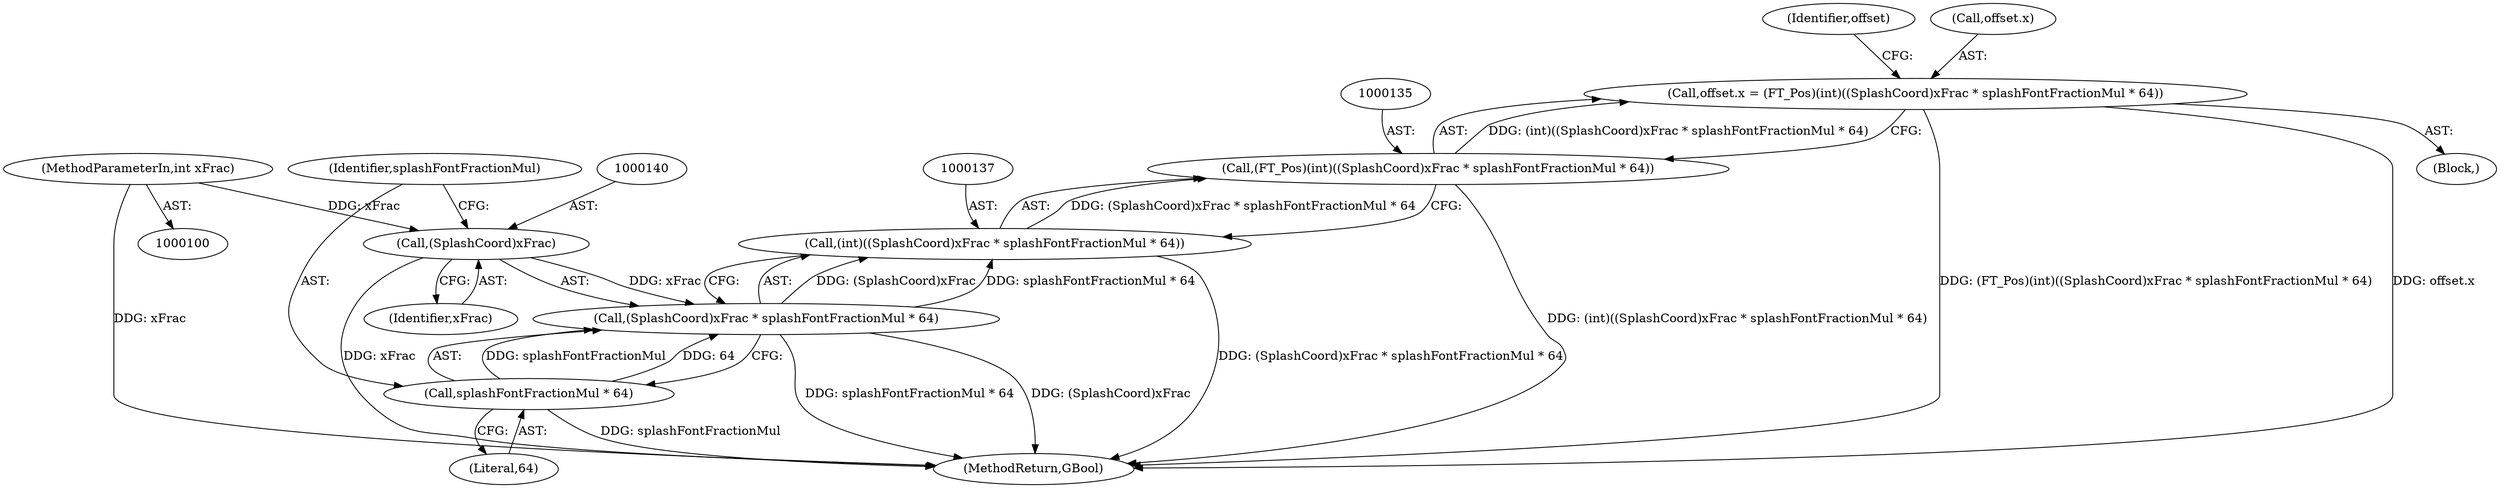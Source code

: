digraph "0_poppler_9cf2325fb22f812b31858e519411f57747d39bd8_3@integer" {
"1000130" [label="(Call,offset.x = (FT_Pos)(int)((SplashCoord)xFrac * splashFontFractionMul * 64))"];
"1000134" [label="(Call,(FT_Pos)(int)((SplashCoord)xFrac * splashFontFractionMul * 64))"];
"1000136" [label="(Call,(int)((SplashCoord)xFrac * splashFontFractionMul * 64))"];
"1000138" [label="(Call,(SplashCoord)xFrac * splashFontFractionMul * 64)"];
"1000139" [label="(Call,(SplashCoord)xFrac)"];
"1000102" [label="(MethodParameterIn,int xFrac)"];
"1000142" [label="(Call,splashFontFractionMul * 64)"];
"1000134" [label="(Call,(FT_Pos)(int)((SplashCoord)xFrac * splashFontFractionMul * 64))"];
"1000130" [label="(Call,offset.x = (FT_Pos)(int)((SplashCoord)xFrac * splashFontFractionMul * 64))"];
"1000147" [label="(Identifier,offset)"];
"1000131" [label="(Call,offset.x)"];
"1000440" [label="(MethodReturn,GBool)"];
"1000138" [label="(Call,(SplashCoord)xFrac * splashFontFractionMul * 64)"];
"1000109" [label="(Block,)"];
"1000136" [label="(Call,(int)((SplashCoord)xFrac * splashFontFractionMul * 64))"];
"1000139" [label="(Call,(SplashCoord)xFrac)"];
"1000102" [label="(MethodParameterIn,int xFrac)"];
"1000141" [label="(Identifier,xFrac)"];
"1000143" [label="(Identifier,splashFontFractionMul)"];
"1000144" [label="(Literal,64)"];
"1000142" [label="(Call,splashFontFractionMul * 64)"];
"1000130" -> "1000109"  [label="AST: "];
"1000130" -> "1000134"  [label="CFG: "];
"1000131" -> "1000130"  [label="AST: "];
"1000134" -> "1000130"  [label="AST: "];
"1000147" -> "1000130"  [label="CFG: "];
"1000130" -> "1000440"  [label="DDG: (FT_Pos)(int)((SplashCoord)xFrac * splashFontFractionMul * 64)"];
"1000130" -> "1000440"  [label="DDG: offset.x"];
"1000134" -> "1000130"  [label="DDG: (int)((SplashCoord)xFrac * splashFontFractionMul * 64)"];
"1000134" -> "1000136"  [label="CFG: "];
"1000135" -> "1000134"  [label="AST: "];
"1000136" -> "1000134"  [label="AST: "];
"1000134" -> "1000440"  [label="DDG: (int)((SplashCoord)xFrac * splashFontFractionMul * 64)"];
"1000136" -> "1000134"  [label="DDG: (SplashCoord)xFrac * splashFontFractionMul * 64"];
"1000136" -> "1000138"  [label="CFG: "];
"1000137" -> "1000136"  [label="AST: "];
"1000138" -> "1000136"  [label="AST: "];
"1000136" -> "1000440"  [label="DDG: (SplashCoord)xFrac * splashFontFractionMul * 64"];
"1000138" -> "1000136"  [label="DDG: (SplashCoord)xFrac"];
"1000138" -> "1000136"  [label="DDG: splashFontFractionMul * 64"];
"1000138" -> "1000142"  [label="CFG: "];
"1000139" -> "1000138"  [label="AST: "];
"1000142" -> "1000138"  [label="AST: "];
"1000138" -> "1000440"  [label="DDG: splashFontFractionMul * 64"];
"1000138" -> "1000440"  [label="DDG: (SplashCoord)xFrac"];
"1000139" -> "1000138"  [label="DDG: xFrac"];
"1000142" -> "1000138"  [label="DDG: splashFontFractionMul"];
"1000142" -> "1000138"  [label="DDG: 64"];
"1000139" -> "1000141"  [label="CFG: "];
"1000140" -> "1000139"  [label="AST: "];
"1000141" -> "1000139"  [label="AST: "];
"1000143" -> "1000139"  [label="CFG: "];
"1000139" -> "1000440"  [label="DDG: xFrac"];
"1000102" -> "1000139"  [label="DDG: xFrac"];
"1000102" -> "1000100"  [label="AST: "];
"1000102" -> "1000440"  [label="DDG: xFrac"];
"1000142" -> "1000144"  [label="CFG: "];
"1000143" -> "1000142"  [label="AST: "];
"1000144" -> "1000142"  [label="AST: "];
"1000142" -> "1000440"  [label="DDG: splashFontFractionMul"];
}

